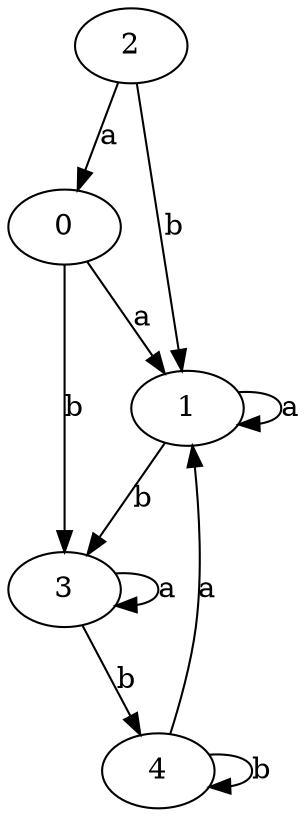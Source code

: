 digraph {
 ranksep=0.5;
 d2tdocpreamble = "\usetikzlibrary{automata}";
 d2tfigpreamble = "\tikzstyle{every state}= [ draw=blue!50,very thick,fill=blue!20]  \tikzstyle{auto}= [fill=white]";
 node [style="state"];
 edge [lblstyle="auto",topath="bend right", len=4  ]
  "0" [label="0",];
  "1" [label="1",style = "state, initial, accepting"];
  "2" [label="2",];
  "3" [label="3",];
  "4" [label="4",];
  "0" -> "1" [label="a"];
  "0" -> "3" [label="b"];
  "1" -> "1" [label="a",topath="loop above"];
  "1" -> "3" [label="b"];
  "2" -> "0" [label="a"];
  "2" -> "1" [label="b"];
  "3" -> "3" [label="a",topath="loop above"];
  "3" -> "4" [label="b"];
  "4" -> "1" [label="a"];
  "4" -> "4" [label="b",topath="loop above"];
}